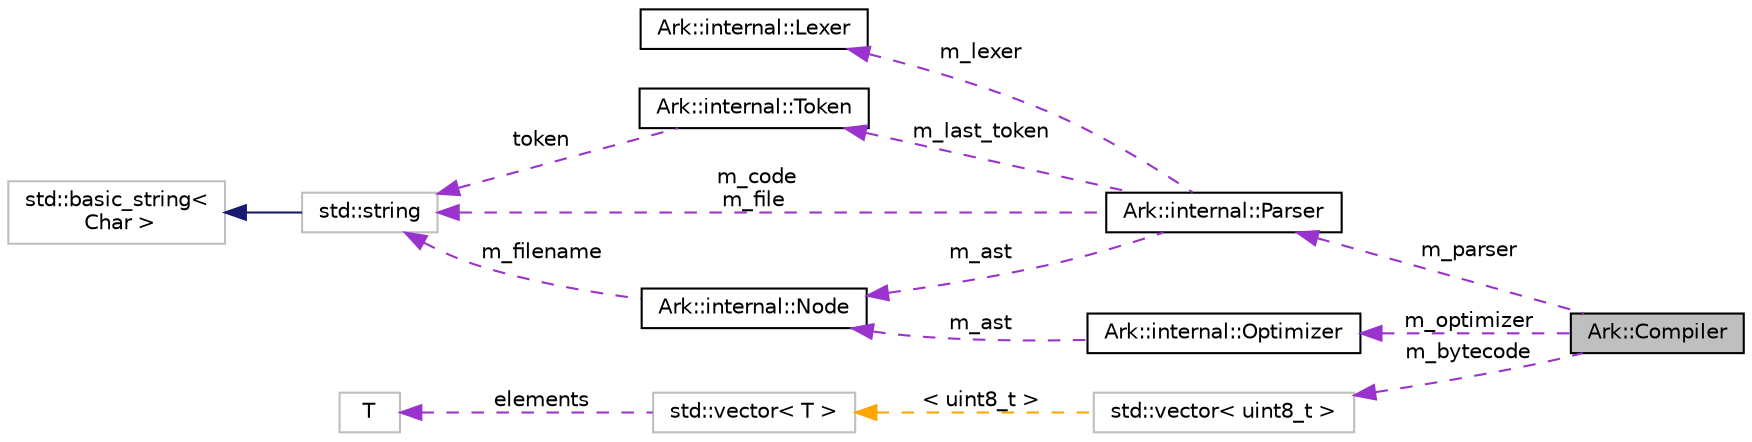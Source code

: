 digraph "Ark::Compiler"
{
 // INTERACTIVE_SVG=YES
 // LATEX_PDF_SIZE
  edge [fontname="Helvetica",fontsize="10",labelfontname="Helvetica",labelfontsize="10"];
  node [fontname="Helvetica",fontsize="10",shape=record];
  rankdir="LR";
  Node1 [label="Ark::Compiler",height=0.2,width=0.4,color="black", fillcolor="grey75", style="filled", fontcolor="black",tooltip="The ArkScript bytecode compiler."];
  Node2 -> Node1 [dir="back",color="darkorchid3",fontsize="10",style="dashed",label=" m_parser" ,fontname="Helvetica"];
  Node2 [label="Ark::internal::Parser",height=0.2,width=0.4,color="black", fillcolor="white", style="filled",URL="$d9/d0c/classArk_1_1internal_1_1Parser.html",tooltip="The parser is responsible of constructing the Abstract Syntax Tree from a token list."];
  Node3 -> Node2 [dir="back",color="darkorchid3",fontsize="10",style="dashed",label=" m_lexer" ,fontname="Helvetica"];
  Node3 [label="Ark::internal::Lexer",height=0.2,width=0.4,color="black", fillcolor="white", style="filled",URL="$dd/dc4/classArk_1_1internal_1_1Lexer.html",tooltip="The lexer, in charge of creating a list of tokens."];
  Node4 -> Node2 [dir="back",color="darkorchid3",fontsize="10",style="dashed",label=" m_ast" ,fontname="Helvetica"];
  Node4 [label="Ark::internal::Node",height=0.2,width=0.4,color="black", fillcolor="white", style="filled",URL="$dc/d9e/classArk_1_1internal_1_1Node.html",tooltip="A node of an Abstract Syntax Tree for ArkScript."];
  Node5 -> Node4 [dir="back",color="darkorchid3",fontsize="10",style="dashed",label=" m_filename" ,fontname="Helvetica"];
  Node5 [label="std::string",height=0.2,width=0.4,color="grey75", fillcolor="white", style="filled",tooltip=" "];
  Node6 -> Node5 [dir="back",color="midnightblue",fontsize="10",style="solid",fontname="Helvetica"];
  Node6 [label="std::basic_string\<\l Char \>",height=0.2,width=0.4,color="grey75", fillcolor="white", style="filled",tooltip=" "];
  Node7 -> Node2 [dir="back",color="darkorchid3",fontsize="10",style="dashed",label=" m_last_token" ,fontname="Helvetica"];
  Node7 [label="Ark::internal::Token",height=0.2,width=0.4,color="black", fillcolor="white", style="filled",URL="$d0/d98/structArk_1_1internal_1_1Token.html",tooltip=" "];
  Node5 -> Node7 [dir="back",color="darkorchid3",fontsize="10",style="dashed",label=" token" ,fontname="Helvetica"];
  Node5 -> Node2 [dir="back",color="darkorchid3",fontsize="10",style="dashed",label=" m_code\nm_file" ,fontname="Helvetica"];
  Node8 -> Node1 [dir="back",color="darkorchid3",fontsize="10",style="dashed",label=" m_optimizer" ,fontname="Helvetica"];
  Node8 [label="Ark::internal::Optimizer",height=0.2,width=0.4,color="black", fillcolor="white", style="filled",URL="$d7/da8/classArk_1_1internal_1_1Optimizer.html",tooltip="The ArkScript AST optimizer."];
  Node4 -> Node8 [dir="back",color="darkorchid3",fontsize="10",style="dashed",label=" m_ast" ,fontname="Helvetica"];
  Node9 -> Node1 [dir="back",color="darkorchid3",fontsize="10",style="dashed",label=" m_bytecode" ,fontname="Helvetica"];
  Node9 [label="std::vector\< uint8_t \>",height=0.2,width=0.4,color="grey75", fillcolor="white", style="filled",tooltip=" "];
  Node10 -> Node9 [dir="back",color="orange",fontsize="10",style="dashed",label=" \< uint8_t \>" ,fontname="Helvetica"];
  Node10 [label="std::vector\< T \>",height=0.2,width=0.4,color="grey75", fillcolor="white", style="filled",tooltip=" "];
  Node11 -> Node10 [dir="back",color="darkorchid3",fontsize="10",style="dashed",label=" elements" ,fontname="Helvetica"];
  Node11 [label="T",height=0.2,width=0.4,color="grey75", fillcolor="white", style="filled",tooltip=" "];
}
